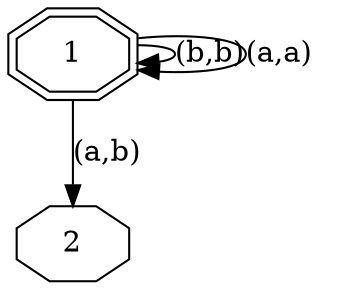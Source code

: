 digraph g
{
1 [shape=doubleoctagon label="1"]
2 [shape=octagon label="2"]
1 -> 2 [label="(a,b)"]
1 [shape=doubleoctagon label="1"]
1 [shape=doubleoctagon label="1"]
1 -> 1 [label="(b,b)"]
1 [shape=doubleoctagon label="1"]
1 [shape=doubleoctagon label="1"]
1 -> 1 [label="(a,a)"]
}
